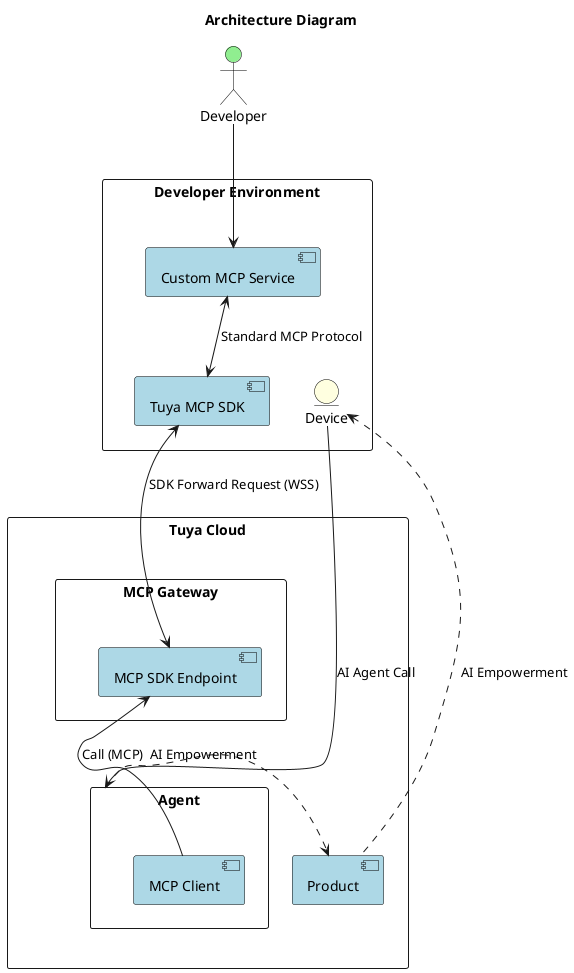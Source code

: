 @startuml
title Architecture Diagram

top to bottom direction

skinparam packageStyle rectangle
skinparam component {
    BackgroundColor lightblue
    BorderColor black
}
skinparam actor {
    BackgroundColor lightgreen
    BorderColor black
}

skinparam entity {
    BackgroundColor lightyellow
    BorderColor black
}

actor "Developer" as developer

package "Developer Environment" as developerEnv {
    component "Custom MCP Service" as CustomMCP
    component "Tuya MCP SDK" as TuyaMCPSDK 
    entity "Device" as TuyaDevice
}
developer --> CustomMCP

CustomMCP -[hidden]down-> TuyaMCPSDK
TuyaMCPSDK -[hidden]left-> TuyaDevice

CustomMCP <--> TuyaMCPSDK : Standard MCP Protocol

package "Tuya Cloud" as tuya {
    package "MCP Gateway" as TuyaMCPGateway {
        component "MCP SDK Endpoint" as TuyaCustomMCPEndpoint
    }

    component "Product" as TuyaProduct

    package "Agent" as TuyaAgent {
        component "MCP Client" as TuyaMCPClient
    }


}

TuyaMCPGateway -[hidden]down-> TuyaAgent
TuyaAgent -[hidden]left-> TuyaProduct

developerEnv -[hidden]down-> tuya

TuyaMCPSDK <-right-> TuyaCustomMCPEndpoint : SDK Forward Request (WSS)


TuyaProduct -up..> TuyaDevice : AI Empowerment 

TuyaAgent ..> TuyaProduct : AI Empowerment

TuyaDevice --> TuyaAgent : AI Agent Call
TuyaMCPClient --> TuyaCustomMCPEndpoint : Call (MCP)


@enduml
